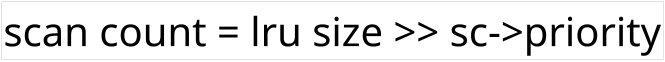 @startuml

skinparam ComponentStyle rectangle
hide stereotype
scale 1/5

skinparam Component {
    FontSize 200
    FontColor Black
    RoundCorner 10
    BorderThickness 0
    BackgroundColor transparent
    BorderThickness<<text>> 0
    BackgroundColor<<text>> transparent
    FontColor<<box>> transparent
}

component cp [
scan count = lru size >> sc->priority
]
@enduml
